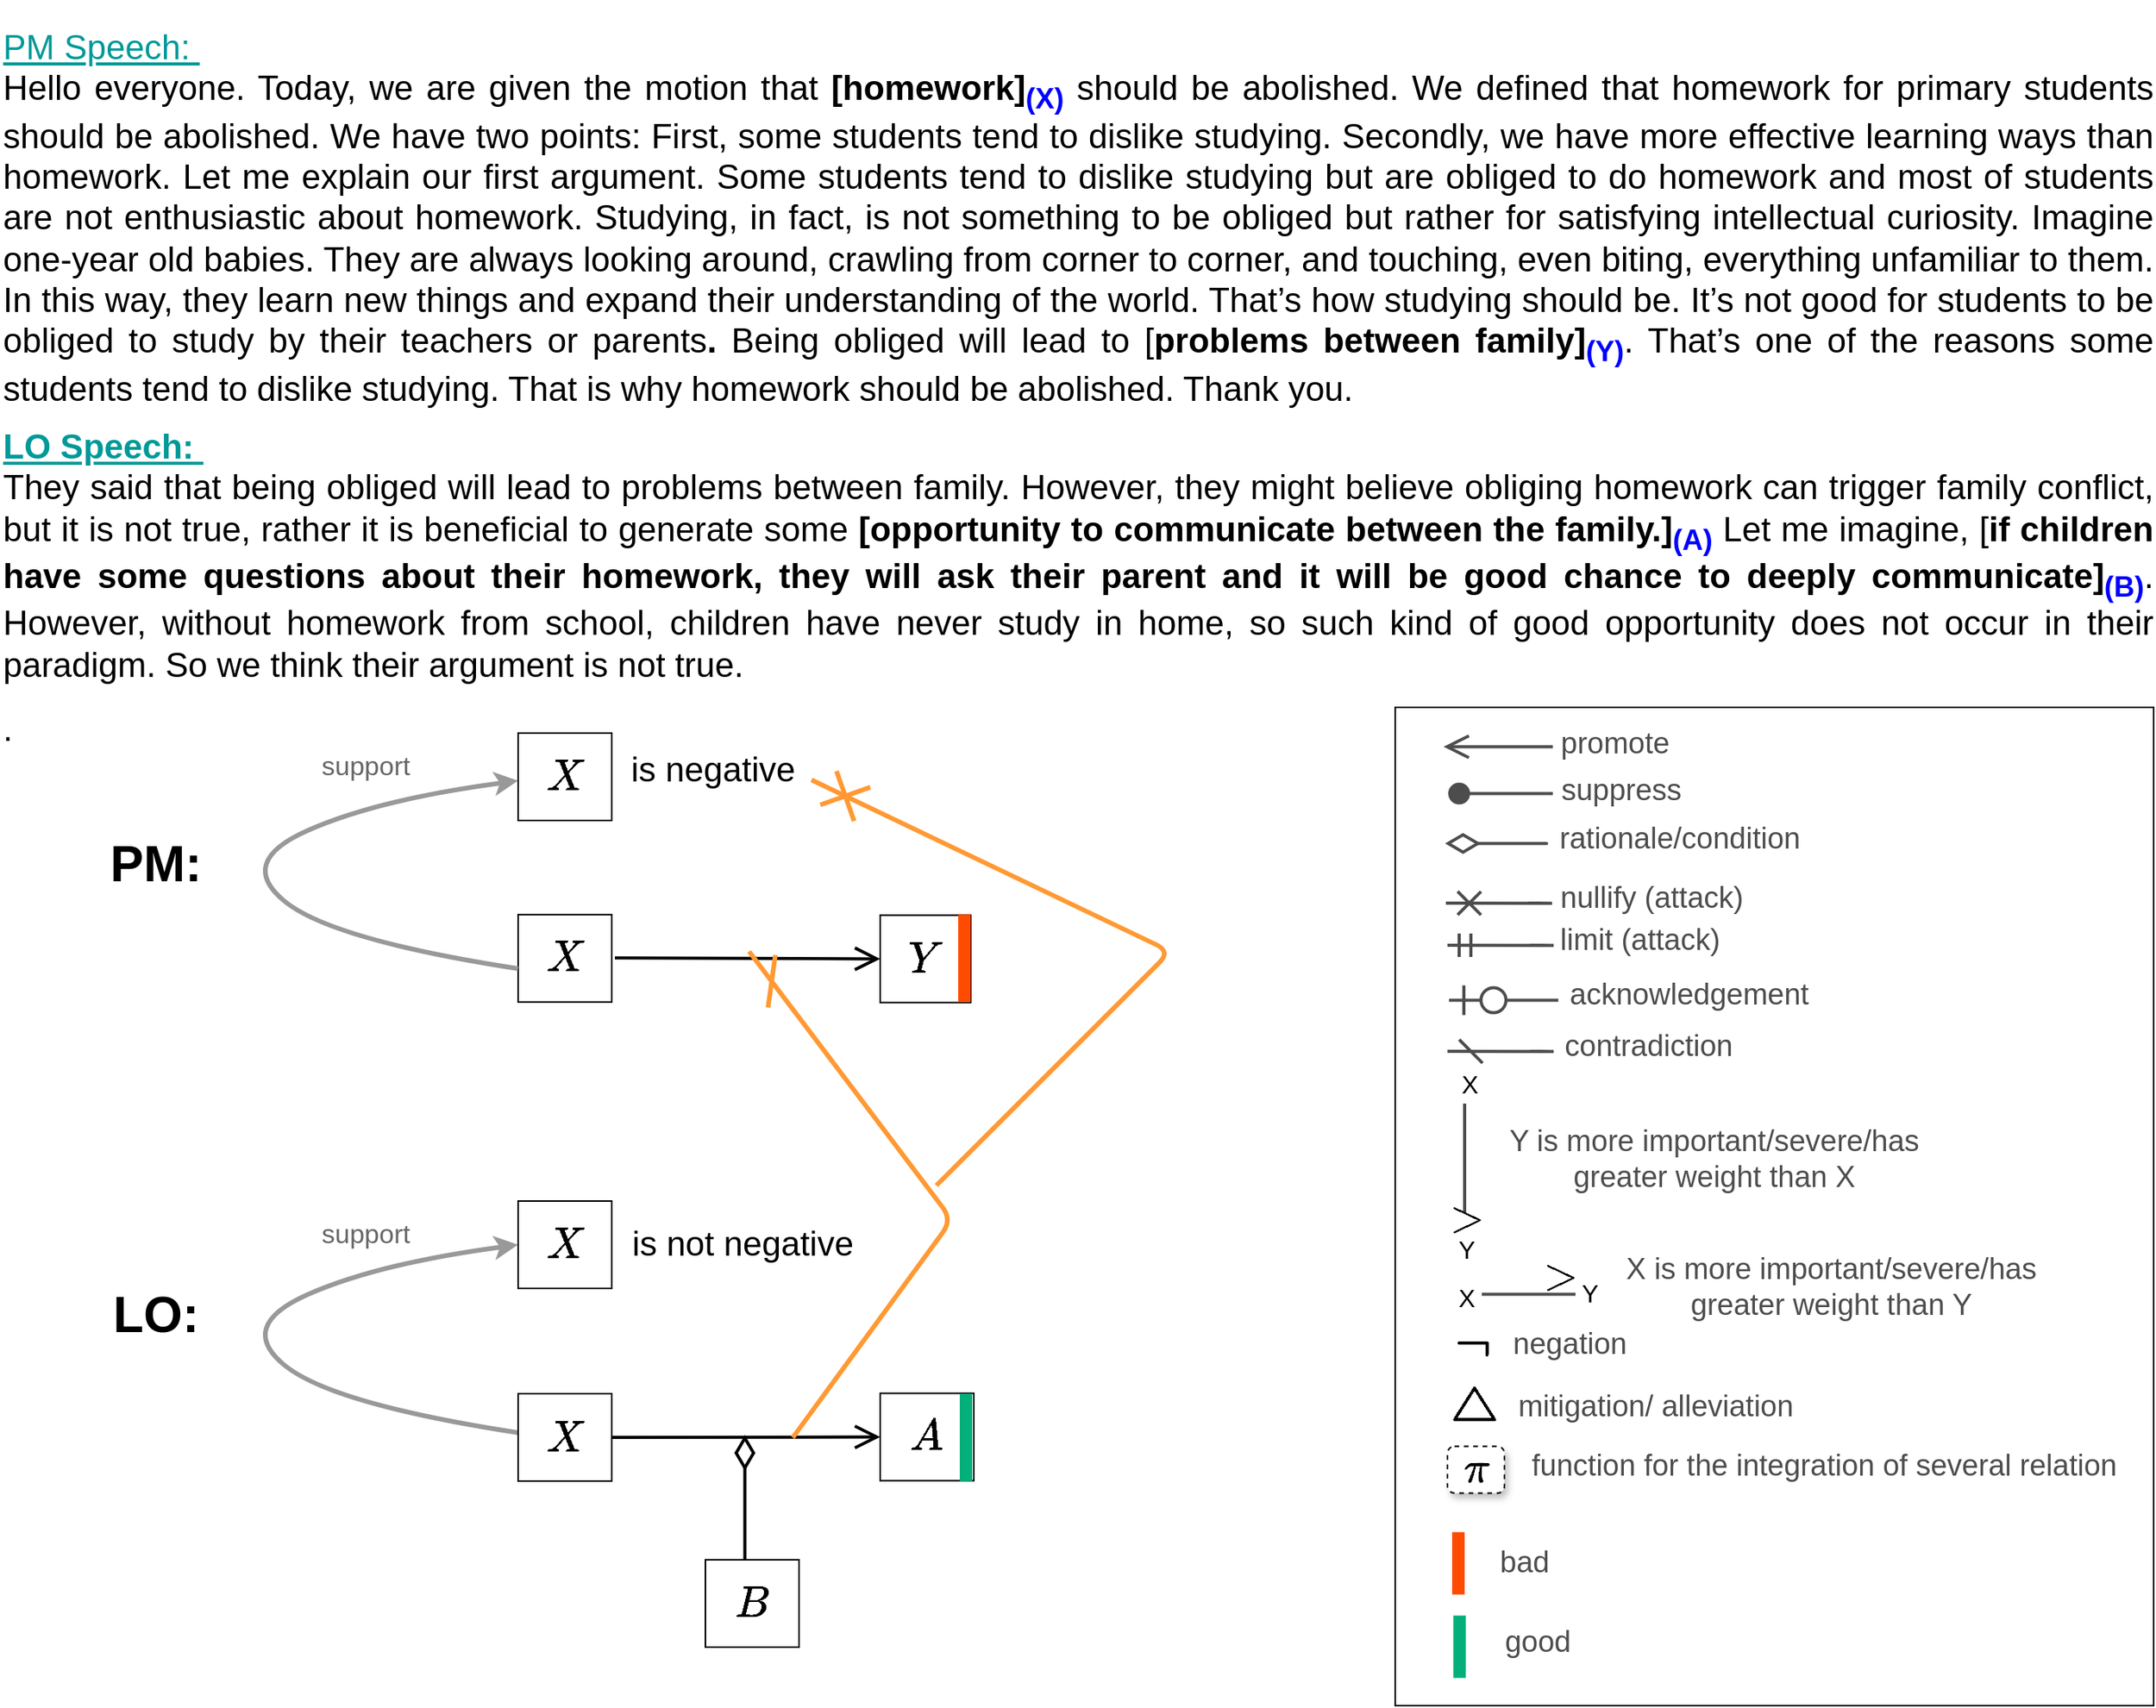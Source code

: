 <mxfile version="16.1.2" type="device"><diagram id="NebdKccpn1Tcwdz-Rh-k" name="Page-1"><mxGraphModel dx="1892" dy="1344" grid="1" gridSize="10" guides="1" tooltips="1" connect="1" arrows="1" fold="1" page="1" pageScale="1" pageWidth="1100" pageHeight="1700" math="1" shadow="0"><root><mxCell id="0"/><mxCell id="1" parent="0"/><mxCell id="UqYzVpXplDqsbALxIXjI-1" value="&lt;div style=&quot;text-align: justify ; font-size: 22px&quot;&gt;&lt;font style=&quot;font-size: 22px&quot; color=&quot;#009999&quot;&gt;&lt;u&gt;PM Speech:&amp;nbsp;&lt;/u&gt;&lt;/font&gt;&lt;/div&gt;&lt;div style=&quot;text-align: justify&quot;&gt;&lt;span style=&quot;font-size: 22px&quot;&gt;Hello everyone. Today, we are given the motion that &lt;b&gt;[homework]&lt;sub&gt;&lt;font color=&quot;#0000ff&quot;&gt;(X)&lt;/font&gt;&lt;/sub&gt;&lt;/b&gt; should be abolished. We defined that homework for primary students should be abolished. We have two points: First, some students tend to dislike studying. Secondly, we have more effective learning ways than homework. Let me explain our first argument. Some students tend to dislike studying but are obliged to do homework and most of students are not enthusiastic about homework. Studying, in fact, is not something to be obliged but rather for satisfying intellectual curiosity. Imagine one-year old babies. They are always looking around, crawling from corner to corner, and touching, even biting, everything unfamiliar to them. In this way, they learn new things and expand their understanding of the world. That’s how studying should be. It’s not good for students to be obliged to study by their teachers or parents&lt;b&gt;.&lt;/b&gt;&amp;nbsp;Being obliged will lead to [&lt;b&gt;problems between family]&lt;sub&gt;&lt;font color=&quot;#0000ff&quot;&gt;(Y)&lt;/font&gt;&lt;/sub&gt;&lt;/b&gt;. That’s one of the reasons some students tend to dislike studying. That is why homework should be abolished. Thank you.&lt;/span&gt;&lt;br&gt;&lt;/div&gt;" style="text;html=1;strokeColor=none;fillColor=none;align=left;verticalAlign=middle;whiteSpace=wrap;rounded=0;" parent="1" vertex="1"><mxGeometry x="540" y="40" width="1380" height="280" as="geometry"/></mxCell><mxCell id="UqYzVpXplDqsbALxIXjI-18" value="&lt;font size=&quot;1&quot;&gt;&lt;b style=&quot;font-size: 32px&quot;&gt;PM:&lt;/b&gt;&lt;/font&gt;" style="text;html=1;strokeColor=none;fillColor=none;align=center;verticalAlign=middle;whiteSpace=wrap;rounded=0;" parent="1" vertex="1"><mxGeometry x="600" y="574" width="80" height="40" as="geometry"/></mxCell><mxCell id="UqYzVpXplDqsbALxIXjI-19" value="&lt;font size=&quot;1&quot;&gt;&lt;b style=&quot;font-size: 32px&quot;&gt;LO:&lt;/b&gt;&lt;/font&gt;" style="text;html=1;strokeColor=none;fillColor=none;align=center;verticalAlign=middle;whiteSpace=wrap;rounded=0;" parent="1" vertex="1"><mxGeometry x="600" y="862.75" width="80" height="40" as="geometry"/></mxCell><mxCell id="UqYzVpXplDqsbALxIXjI-66" value="&lt;font style=&quot;font-size: 24px&quot;&gt;$$X$$&lt;/font&gt;" style="whiteSpace=wrap;html=1;align=center;" parent="1" vertex="1"><mxGeometry x="872" y="510" width="60" height="56" as="geometry"/></mxCell><mxCell id="UqYzVpXplDqsbALxIXjI-67" value="&lt;font style=&quot;font-size: 22px&quot;&gt;is negative&lt;/font&gt;" style="text;html=1;strokeColor=none;fillColor=none;align=center;verticalAlign=middle;whiteSpace=wrap;rounded=0;" parent="1" vertex="1"><mxGeometry x="942" y="516.5" width="110" height="35" as="geometry"/></mxCell><mxCell id="UqYzVpXplDqsbALxIXjI-78" value="&lt;font style=&quot;font-size: 17px&quot; color=&quot;#666666&quot;&gt;support&lt;/font&gt;" style="text;html=1;fillColor=none;align=center;verticalAlign=middle;whiteSpace=wrap;rounded=0;rotation=0;" parent="1" vertex="1"><mxGeometry x="742" y="516.5" width="65" height="30" as="geometry"/></mxCell><mxCell id="UqYzVpXplDqsbALxIXjI-79" value="&lt;font style=&quot;font-size: 24px&quot;&gt;$$X$$&lt;/font&gt;" style="whiteSpace=wrap;html=1;align=center;" parent="1" vertex="1"><mxGeometry x="872" y="810" width="60" height="56" as="geometry"/></mxCell><mxCell id="UqYzVpXplDqsbALxIXjI-80" value="&lt;font style=&quot;font-size: 22px&quot;&gt;is not negative&lt;/font&gt;" style="text;html=1;strokeColor=none;fillColor=none;align=center;verticalAlign=middle;whiteSpace=wrap;rounded=0;" parent="1" vertex="1"><mxGeometry x="932" y="820.5" width="168" height="35" as="geometry"/></mxCell><mxCell id="UqYzVpXplDqsbALxIXjI-85" value="" style="curved=1;endArrow=classic;html=1;strokeWidth=3;exitX=0;exitY=0.5;exitDx=0;exitDy=0;entryX=0;entryY=0.5;entryDx=0;entryDy=0;strokeColor=#999999;" parent="1" target="UqYzVpXplDqsbALxIXjI-79" edge="1"><mxGeometry width="50" height="50" relative="1" as="geometry"><mxPoint x="872" y="958.5" as="sourcePoint"/><mxPoint x="642" y="910.0" as="targetPoint"/><Array as="points"><mxPoint x="752" y="940"/><mxPoint x="692" y="890.0"/><mxPoint x="782" y="850"/></Array></mxGeometry></mxCell><mxCell id="UqYzVpXplDqsbALxIXjI-86" value="&lt;font style=&quot;font-size: 17px&quot; color=&quot;#666666&quot;&gt;support&lt;/font&gt;" style="text;html=1;fillColor=none;align=center;verticalAlign=middle;whiteSpace=wrap;rounded=0;rotation=0;" parent="1" vertex="1"><mxGeometry x="742" y="816.5" width="65" height="30" as="geometry"/></mxCell><mxCell id="TlyaoN2gSQJr0GqYaBix-1" value="&lt;div style=&quot;text-align: justify ; font-size: 22px&quot;&gt;&lt;font style=&quot;font-size: 22px&quot; color=&quot;#009999&quot;&gt;&lt;b&gt;&lt;u&gt;LO Speech:&amp;nbsp;&lt;/u&gt;&lt;/b&gt;&lt;/font&gt;&lt;/div&gt;&lt;div style=&quot;text-align: justify&quot;&gt;&lt;div&gt;&lt;span style=&quot;font-size: 22px&quot;&gt;They said that being obliged will lead to problems between family. However, they might believe obliging homework can trigger family conflict, but it is not true, rather it is beneficial to generate some&lt;b&gt;&amp;nbsp;[opportunity to communicate between the family.]&lt;sub&gt;&lt;font color=&quot;#0000ff&quot;&gt;(A)&lt;/font&gt;&lt;/sub&gt;&lt;/b&gt; Let me imagine, [&lt;b&gt;if children have some questions about their homework, they will ask their parent and it will be good chance to deeply communicate]&lt;sub&gt;&lt;font color=&quot;#0000ff&quot;&gt;(B)&lt;/font&gt;&lt;/sub&gt;&lt;/b&gt;. However, without homework from school, children have never study in home, so such kind of good opportunity does not occur in their paradigm. So we think their argument is not true.&lt;/span&gt;&lt;/div&gt;&lt;div&gt;&lt;br&gt;&lt;/div&gt;&lt;/div&gt;&lt;div style=&quot;text-align: justify&quot;&gt;&lt;span style=&quot;font-size: 22px&quot;&gt;.&lt;/span&gt;&lt;br&gt;&lt;/div&gt;" style="text;html=1;strokeColor=none;fillColor=none;align=left;verticalAlign=middle;whiteSpace=wrap;rounded=0;" parent="1" vertex="1"><mxGeometry x="540" y="340" width="1380" height="153.5" as="geometry"/></mxCell><mxCell id="a3201PuDjMksrVRd_3H--9" value="&lt;span style=&quot;font-size: 24px&quot;&gt;$$X$$&lt;/span&gt;" style="whiteSpace=wrap;html=1;align=center;" parent="1" vertex="1"><mxGeometry x="872" y="626.38" width="60" height="56" as="geometry"/></mxCell><mxCell id="a3201PuDjMksrVRd_3H--10" value="&lt;font style=&quot;font-size: 24px&quot;&gt;$$Y$$&lt;/font&gt;" style="whiteSpace=wrap;html=1;align=center;" parent="1" vertex="1"><mxGeometry x="1104" y="626.75" width="58" height="56" as="geometry"/></mxCell><mxCell id="a3201PuDjMksrVRd_3H--11" value="" style="whiteSpace=wrap;html=1;fontColor=#666666;strokeColor=none;fillColor=#FF4B00;" parent="1" vertex="1"><mxGeometry x="1154" y="626.25" width="8" height="56" as="geometry"/></mxCell><mxCell id="a3201PuDjMksrVRd_3H--12" value="" style="endArrow=open;html=1;fontColor=#666666;endSize=12;entryX=0;entryY=0.5;entryDx=0;entryDy=0;endFill=0;strokeWidth=2;exitX=1;exitY=0.5;exitDx=0;exitDy=0;" parent="1" target="a3201PuDjMksrVRd_3H--10" edge="1"><mxGeometry width="50" height="50" relative="1" as="geometry"><mxPoint x="934" y="654.08" as="sourcePoint"/><mxPoint x="1100" y="654.33" as="targetPoint"/></mxGeometry></mxCell><mxCell id="hndT9x4nRhEQMueXy8tr-1" value="" style="curved=1;endArrow=classic;html=1;strokeWidth=3;exitX=0;exitY=0.5;exitDx=0;exitDy=0;entryX=0;entryY=0.5;entryDx=0;entryDy=0;strokeColor=#999999;" parent="1" edge="1"><mxGeometry width="50" height="50" relative="1" as="geometry"><mxPoint x="872" y="661" as="sourcePoint"/><mxPoint x="872" y="540.5" as="targetPoint"/><Array as="points"><mxPoint x="752" y="642.5"/><mxPoint x="692" y="592.5"/><mxPoint x="782" y="552.5"/></Array></mxGeometry></mxCell><mxCell id="hndT9x4nRhEQMueXy8tr-4" value="" style="endArrow=none;html=1;endSize=0;strokeWidth=3;startArrow=cross;startFill=0;startSize=20;strokeColor=#FF9933;" parent="1" edge="1"><mxGeometry width="50" height="50" relative="1" as="geometry"><mxPoint x="1060" y="540" as="sourcePoint"/><mxPoint x="1140" y="800" as="targetPoint"/><Array as="points"><mxPoint x="1290" y="650"/></Array></mxGeometry></mxCell><mxCell id="pr3oGkSx3oQ70-ofMtbV-1" value="&lt;span style=&quot;font-size: 24px&quot;&gt;$$X$$&lt;/span&gt;" style="whiteSpace=wrap;html=1;align=center;" parent="1" vertex="1"><mxGeometry x="872" y="933.5" width="60" height="56" as="geometry"/></mxCell><mxCell id="6EeQTjF8aFhpufTf6s-8-7" value="&lt;font style=&quot;font-size: 24px&quot;&gt;$$A$$&lt;/font&gt;" style="whiteSpace=wrap;html=1;align=center;" parent="1" vertex="1"><mxGeometry x="1104" y="933.25" width="60" height="56" as="geometry"/></mxCell><mxCell id="6EeQTjF8aFhpufTf6s-8-8" value="" style="whiteSpace=wrap;html=1;fontColor=#666666;strokeColor=none;fillColor=#03AF7A;" parent="1" vertex="1"><mxGeometry x="1155" y="933.5" width="8" height="56" as="geometry"/></mxCell><mxCell id="6EeQTjF8aFhpufTf6s-8-9" value="" style="endArrow=open;html=1;fontColor=#666666;endSize=12;entryX=0;entryY=0.5;entryDx=0;entryDy=0;endFill=0;strokeWidth=2;exitX=1;exitY=0.5;exitDx=0;exitDy=0;" parent="1" source="pr3oGkSx3oQ70-ofMtbV-1" target="6EeQTjF8aFhpufTf6s-8-7" edge="1"><mxGeometry width="50" height="50" relative="1" as="geometry"><mxPoint x="932" y="981" as="sourcePoint"/><mxPoint x="1105" y="981" as="targetPoint"/></mxGeometry></mxCell><mxCell id="6EeQTjF8aFhpufTf6s-8-10" value="" style="endArrow=none;html=1;endSize=0;strokeWidth=3;startArrow=dash;startFill=0;startSize=20;strokeColor=#FF9933;" parent="1" edge="1"><mxGeometry width="50" height="50" relative="1" as="geometry"><mxPoint x="1020" y="650" as="sourcePoint"/><mxPoint x="1048" y="961.63" as="targetPoint"/><Array as="points"><mxPoint x="1150" y="822"/></Array></mxGeometry></mxCell><mxCell id="wkUbEjep3JE157TeMLA_-1" value="" style="endArrow=none;html=1;endSize=0;strokeColor=#000000;strokeWidth=2;startArrow=diamondThin;startFill=0;startSize=17;entryX=0.5;entryY=0;entryDx=0;entryDy=0;" parent="1" edge="1"><mxGeometry width="50" height="50" relative="1" as="geometry"><mxPoint x="1017.29" y="960" as="sourcePoint"/><mxPoint x="1017.29" y="1044" as="targetPoint"/><Array as="points"/></mxGeometry></mxCell><mxCell id="wkUbEjep3JE157TeMLA_-2" value="&lt;font style=&quot;font-size: 24px&quot;&gt;$$B$$&lt;/font&gt;" style="whiteSpace=wrap;html=1;align=center;" parent="1" vertex="1"><mxGeometry x="992" y="1040" width="60" height="56" as="geometry"/></mxCell><mxCell id="Ziud27NZ1l6AIUfpk9c8-1" value="" style="rounded=0;whiteSpace=wrap;html=1;glass=0;sketch=0;strokeColor=default;fillColor=none;" parent="1" vertex="1"><mxGeometry x="1434" y="493.5" width="486" height="640" as="geometry"/></mxCell><mxCell id="Ziud27NZ1l6AIUfpk9c8-2" value="" style="endArrow=ERzeroToOne;html=1;endFill=1;endSize=16;strokeWidth=2;strokeColor=#4D4D4D;" parent="1" edge="1"><mxGeometry width="50" height="50" relative="1" as="geometry"><mxPoint x="1538.5" y="681.25" as="sourcePoint"/><mxPoint x="1468.5" y="681.25" as="targetPoint"/></mxGeometry></mxCell><mxCell id="Ziud27NZ1l6AIUfpk9c8-3" value="" style="endArrow=none;html=1;endSize=16;strokeWidth=2;strokeColor=#4D4D4D;" parent="1" edge="1"><mxGeometry width="50" height="50" relative="1" as="geometry"><mxPoint x="1478.5" y="817.5" as="sourcePoint"/><mxPoint x="1478.5" y="747.5" as="targetPoint"/></mxGeometry></mxCell><mxCell id="Ziud27NZ1l6AIUfpk9c8-4" value="&lt;span style=&quot;font-size: 24px&quot;&gt;&lt;font style=&quot;font-size: 24px&quot;&gt;$$&amp;gt;$$&lt;/font&gt;&lt;/span&gt;" style="text;html=1;strokeColor=none;fillColor=none;align=center;verticalAlign=middle;whiteSpace=wrap;rounded=0;fontSize=24;fontStyle=1;horizontal=1;" parent="1" vertex="1"><mxGeometry x="1459.5" y="810.5" width="40" height="20" as="geometry"/></mxCell><mxCell id="Ziud27NZ1l6AIUfpk9c8-5" value="&lt;span style=&quot;font-size: 19px&quot;&gt;Y is more important/severe/has greater weight than X&lt;/span&gt;" style="text;html=1;strokeColor=none;fillColor=none;align=center;verticalAlign=middle;whiteSpace=wrap;rounded=0;fontColor=#4D4D4D;" parent="1" vertex="1"><mxGeometry x="1490.5" y="757.5" width="294.5" height="50" as="geometry"/></mxCell><mxCell id="Ziud27NZ1l6AIUfpk9c8-6" value="&lt;font style=&quot;font-size: 16px&quot;&gt;X&lt;/font&gt;" style="text;html=1;strokeColor=none;fillColor=none;align=center;verticalAlign=middle;whiteSpace=wrap;rounded=0;fontSize=14;" parent="1" vertex="1"><mxGeometry x="1461.5" y="725.25" width="40" height="20" as="geometry"/></mxCell><mxCell id="Ziud27NZ1l6AIUfpk9c8-7" value="&lt;font style=&quot;font-size: 16px&quot;&gt;Y&lt;/font&gt;" style="text;html=1;strokeColor=none;fillColor=none;align=center;verticalAlign=middle;whiteSpace=wrap;rounded=0;fontSize=14;" parent="1" vertex="1"><mxGeometry x="1459.5" y="830.5" width="40" height="20" as="geometry"/></mxCell><mxCell id="Ziud27NZ1l6AIUfpk9c8-8" value="" style="endArrow=none;html=1;endSize=0;strokeWidth=2;startArrow=cross;startFill=0;startSize=12;strokeColor=#4D4D4D;" parent="1" edge="1"><mxGeometry width="50" height="50" relative="1" as="geometry"><mxPoint x="1466.5" y="619.0" as="sourcePoint"/><mxPoint x="1534.5" y="619.12" as="targetPoint"/><Array as="points"><mxPoint x="1534.5" y="619.12"/><mxPoint x="1516.5" y="619"/></Array></mxGeometry></mxCell><mxCell id="Ziud27NZ1l6AIUfpk9c8-9" value="&lt;font style=&quot;font-size: 19px&quot;&gt;nullify (attack)&lt;/font&gt;" style="text;html=1;strokeColor=none;fillColor=none;align=center;verticalAlign=middle;whiteSpace=wrap;rounded=0;fontColor=#4D4D4D;" parent="1" vertex="1"><mxGeometry x="1528.5" y="599.25" width="138.5" height="34" as="geometry"/></mxCell><mxCell id="Ziud27NZ1l6AIUfpk9c8-10" value="" style="endArrow=open;html=1;fontColor=#666666;endSize=12;endFill=0;strokeWidth=2;strokeColor=#4D4D4D;" parent="1" edge="1"><mxGeometry width="50" height="50" relative="1" as="geometry"><mxPoint x="1535" y="518.75" as="sourcePoint"/><mxPoint x="1465" y="518.75" as="targetPoint"/></mxGeometry></mxCell><mxCell id="Ziud27NZ1l6AIUfpk9c8-11" value="&lt;span style=&quot;font-size: 19px&quot;&gt;promote&lt;/span&gt;" style="text;html=1;strokeColor=none;fillColor=none;align=center;verticalAlign=middle;whiteSpace=wrap;rounded=0;fontColor=#4D4D4D;" parent="1" vertex="1"><mxGeometry x="1535" y="499.75" width="80" height="34" as="geometry"/></mxCell><mxCell id="Ziud27NZ1l6AIUfpk9c8-12" value="" style="endArrow=oval;html=1;fontColor=#666666;endSize=12;endFill=1;strokeWidth=2;strokeColor=#4D4D4D;" parent="1" edge="1"><mxGeometry width="50" height="50" relative="1" as="geometry"><mxPoint x="1535" y="548.75" as="sourcePoint"/><mxPoint x="1475" y="548.75" as="targetPoint"/></mxGeometry></mxCell><mxCell id="Ziud27NZ1l6AIUfpk9c8-13" value="&lt;span style=&quot;font-size: 19px&quot;&gt;suppress&lt;/span&gt;" style="text;html=1;strokeColor=none;fillColor=none;align=center;verticalAlign=middle;whiteSpace=wrap;rounded=0;fontColor=#4D4D4D;" parent="1" vertex="1"><mxGeometry x="1539" y="529.75" width="80" height="34" as="geometry"/></mxCell><mxCell id="Ziud27NZ1l6AIUfpk9c8-14" value="" style="endArrow=none;html=1;endSize=0;strokeWidth=2;startArrow=diamondThin;startFill=0;startSize=17;strokeColor=#4D4D4D;" parent="1" edge="1"><mxGeometry width="50" height="50" relative="1" as="geometry"><mxPoint x="1466" y="580.75" as="sourcePoint"/><mxPoint x="1504" y="580.75" as="targetPoint"/><Array as="points"><mxPoint x="1536" y="580.75"/><mxPoint x="1514" y="580.75"/></Array></mxGeometry></mxCell><mxCell id="Ziud27NZ1l6AIUfpk9c8-15" value="&lt;font style=&quot;font-size: 19px&quot;&gt;rationale/condition&lt;/font&gt;" style="text;html=1;strokeColor=none;fillColor=none;align=center;verticalAlign=middle;whiteSpace=wrap;rounded=0;fontColor=#4D4D4D;" parent="1" vertex="1"><mxGeometry x="1531" y="560.75" width="171" height="34" as="geometry"/></mxCell><mxCell id="Ziud27NZ1l6AIUfpk9c8-16" value="&lt;font style=&quot;font-size: 19px&quot;&gt;acknowledgement&lt;/font&gt;" style="text;html=1;strokeColor=none;fillColor=none;align=center;verticalAlign=middle;whiteSpace=wrap;rounded=0;fontColor=#4D4D4D;" parent="1" vertex="1"><mxGeometry x="1539" y="661.25" width="167" height="34" as="geometry"/></mxCell><mxCell id="Ziud27NZ1l6AIUfpk9c8-17" value="" style="endArrow=none;html=1;endSize=16;strokeWidth=2;strokeColor=#4D4D4D;" parent="1" edge="1"><mxGeometry width="50" height="50" relative="1" as="geometry"><mxPoint x="1549.5" y="869.75" as="sourcePoint"/><mxPoint x="1489.5" y="869.75" as="targetPoint"/></mxGeometry></mxCell><mxCell id="Ziud27NZ1l6AIUfpk9c8-18" value="&lt;span style=&quot;font-size: 24px&quot;&gt;&lt;font style=&quot;font-size: 24px&quot;&gt;$$&amp;gt;$$&lt;/font&gt;&lt;/span&gt;" style="text;html=1;strokeColor=none;fillColor=none;align=center;verticalAlign=middle;whiteSpace=wrap;rounded=0;fontSize=24;fontStyle=1;horizontal=1;" parent="1" vertex="1"><mxGeometry x="1519.5" y="847.75" width="40" height="20" as="geometry"/></mxCell><mxCell id="Ziud27NZ1l6AIUfpk9c8-19" value="&lt;font style=&quot;font-size: 16px&quot;&gt;X&lt;/font&gt;" style="text;html=1;strokeColor=none;fillColor=none;align=center;verticalAlign=middle;whiteSpace=wrap;rounded=0;fontSize=14;" parent="1" vertex="1"><mxGeometry x="1459.5" y="861.75" width="40" height="20" as="geometry"/></mxCell><mxCell id="Ziud27NZ1l6AIUfpk9c8-20" value="&lt;font style=&quot;font-size: 16px&quot;&gt;Y&lt;/font&gt;" style="text;html=1;strokeColor=none;fillColor=none;align=center;verticalAlign=middle;whiteSpace=wrap;rounded=0;fontSize=14;" parent="1" vertex="1"><mxGeometry x="1538.5" y="858.75" width="40" height="20" as="geometry"/></mxCell><mxCell id="Ziud27NZ1l6AIUfpk9c8-21" value="&lt;span style=&quot;font-size: 19px&quot;&gt;X is more important/severe/has greater weight&amp;nbsp;&lt;/span&gt;&lt;span style=&quot;font-size: 19px&quot;&gt;than Y&lt;/span&gt;" style="text;html=1;strokeColor=none;fillColor=none;align=center;verticalAlign=middle;whiteSpace=wrap;rounded=0;fontColor=#4D4D4D;" parent="1" vertex="1"><mxGeometry x="1579.5" y="847.75" width="266.5" height="34" as="geometry"/></mxCell><mxCell id="Ziud27NZ1l6AIUfpk9c8-22" value="" style="endArrow=none;html=1;endSize=0;strokeWidth=2;startArrow=dash;startFill=0;startSize=12;strokeColor=#4D4D4D;" parent="1" edge="1"><mxGeometry width="50" height="50" relative="1" as="geometry"><mxPoint x="1467.5" y="714.0" as="sourcePoint"/><mxPoint x="1535.5" y="714.12" as="targetPoint"/><Array as="points"><mxPoint x="1535.5" y="714.12"/><mxPoint x="1517.5" y="714"/></Array></mxGeometry></mxCell><mxCell id="Ziud27NZ1l6AIUfpk9c8-23" value="&lt;font style=&quot;font-size: 19px&quot;&gt;contradiction&lt;/font&gt;" style="text;html=1;strokeColor=none;fillColor=none;align=center;verticalAlign=middle;whiteSpace=wrap;rounded=0;fontColor=#4D4D4D;" parent="1" vertex="1"><mxGeometry x="1541.5" y="694.25" width="109" height="34" as="geometry"/></mxCell><mxCell id="Ziud27NZ1l6AIUfpk9c8-24" value="" style="whiteSpace=wrap;html=1;fontColor=#666666;strokeColor=none;fillColor=#FF4B00;" parent="1" vertex="1"><mxGeometry x="1470.5" y="1022.25" width="8" height="40" as="geometry"/></mxCell><mxCell id="Ziud27NZ1l6AIUfpk9c8-25" value="&lt;span style=&quot;font-size: 19px&quot;&gt;bad&lt;/span&gt;" style="text;html=1;strokeColor=none;fillColor=none;align=center;verticalAlign=middle;whiteSpace=wrap;rounded=0;fontColor=#4D4D4D;" parent="1" vertex="1"><mxGeometry x="1489" y="1025.25" width="55.5" height="34" as="geometry"/></mxCell><mxCell id="Ziud27NZ1l6AIUfpk9c8-26" value="" style="whiteSpace=wrap;html=1;fontColor=#666666;strokeColor=none;fillColor=#03AF7A;" parent="1" vertex="1"><mxGeometry x="1471.25" y="1075.75" width="8" height="40" as="geometry"/></mxCell><mxCell id="Ziud27NZ1l6AIUfpk9c8-27" value="&lt;span style=&quot;font-size: 19px&quot;&gt;good&lt;/span&gt;" style="text;html=1;strokeColor=none;fillColor=none;align=center;verticalAlign=middle;whiteSpace=wrap;rounded=0;fontColor=#4D4D4D;" parent="1" vertex="1"><mxGeometry x="1492" y="1075.75" width="66.5" height="34" as="geometry"/></mxCell><mxCell id="Ziud27NZ1l6AIUfpk9c8-28" value="&lt;span style=&quot;font-size: 19px&quot;&gt;mitigation/&amp;nbsp;&lt;/span&gt;&lt;span style=&quot;font-size: 19px&quot;&gt;alleviation&lt;/span&gt;" style="text;html=1;strokeColor=none;fillColor=none;align=center;verticalAlign=middle;whiteSpace=wrap;rounded=0;fontColor=#4D4D4D;" parent="1" vertex="1"><mxGeometry x="1508.25" y="925" width="186" height="34" as="geometry"/></mxCell><mxCell id="Ziud27NZ1l6AIUfpk9c8-29" value="&lt;font style=&quot;font-size: 26px&quot;&gt;$$\boldsymbol{\triangle}$$&lt;/font&gt;" style="text;html=1;strokeColor=none;fillColor=none;align=center;verticalAlign=middle;whiteSpace=wrap;rounded=0;" parent="1" vertex="1"><mxGeometry x="1455.25" y="924" width="60" height="35" as="geometry"/></mxCell><mxCell id="Ziud27NZ1l6AIUfpk9c8-30" value="&lt;font style=&quot;font-size: 26px&quot;&gt;$$\boldsymbol{\neg}$$&lt;/font&gt;" style="text;html=1;strokeColor=none;fillColor=none;align=center;verticalAlign=middle;whiteSpace=wrap;rounded=0;" parent="1" vertex="1"><mxGeometry x="1453.5" y="885" width="60" height="35" as="geometry"/></mxCell><mxCell id="Ziud27NZ1l6AIUfpk9c8-31" value="&lt;span style=&quot;font-size: 19px&quot;&gt;negation&lt;/span&gt;" style="text;html=1;strokeColor=none;fillColor=none;align=center;verticalAlign=middle;whiteSpace=wrap;rounded=0;fontColor=#4D4D4D;" parent="1" vertex="1"><mxGeometry x="1506" y="885" width="80" height="34" as="geometry"/></mxCell><mxCell id="Ziud27NZ1l6AIUfpk9c8-32" value="&lt;font style=&quot;font-size: 24px&quot;&gt;$$\pi$$&lt;/font&gt;" style="whiteSpace=wrap;html=1;dashed=1;perimeterSpacing=0;shadow=1;align=center;rounded=1;" parent="1" vertex="1"><mxGeometry x="1467.5" y="967.25" width="36.5" height="30" as="geometry"/></mxCell><mxCell id="Ziud27NZ1l6AIUfpk9c8-33" value="&lt;span style=&quot;font-size: 19px&quot;&gt;function for the integration of several relation&lt;/span&gt;" style="text;html=1;strokeColor=none;fillColor=none;align=center;verticalAlign=middle;whiteSpace=wrap;rounded=0;fontColor=#4D4D4D;" parent="1" vertex="1"><mxGeometry x="1508.25" y="963.25" width="401.75" height="34" as="geometry"/></mxCell><mxCell id="Ziud27NZ1l6AIUfpk9c8-34" value="" style="endArrow=none;html=1;endSize=0;strokeWidth=2;startArrow=ERmandOne;startFill=0;startSize=12;strokeColor=#4D4D4D;" parent="1" edge="1"><mxGeometry width="50" height="50" relative="1" as="geometry"><mxPoint x="1467.5" y="646.0" as="sourcePoint"/><mxPoint x="1535.5" y="646.12" as="targetPoint"/><Array as="points"><mxPoint x="1535.5" y="646.12"/><mxPoint x="1517.5" y="646"/></Array></mxGeometry></mxCell><mxCell id="Ziud27NZ1l6AIUfpk9c8-35" value="&lt;span style=&quot;font-size: 19px&quot;&gt;limit (attack)&lt;/span&gt;" style="text;html=1;strokeColor=none;fillColor=none;align=center;verticalAlign=middle;whiteSpace=wrap;rounded=0;fontColor=#4D4D4D;" parent="1" vertex="1"><mxGeometry x="1526.5" y="626.25" width="127.5" height="34" as="geometry"/></mxCell></root></mxGraphModel></diagram></mxfile>